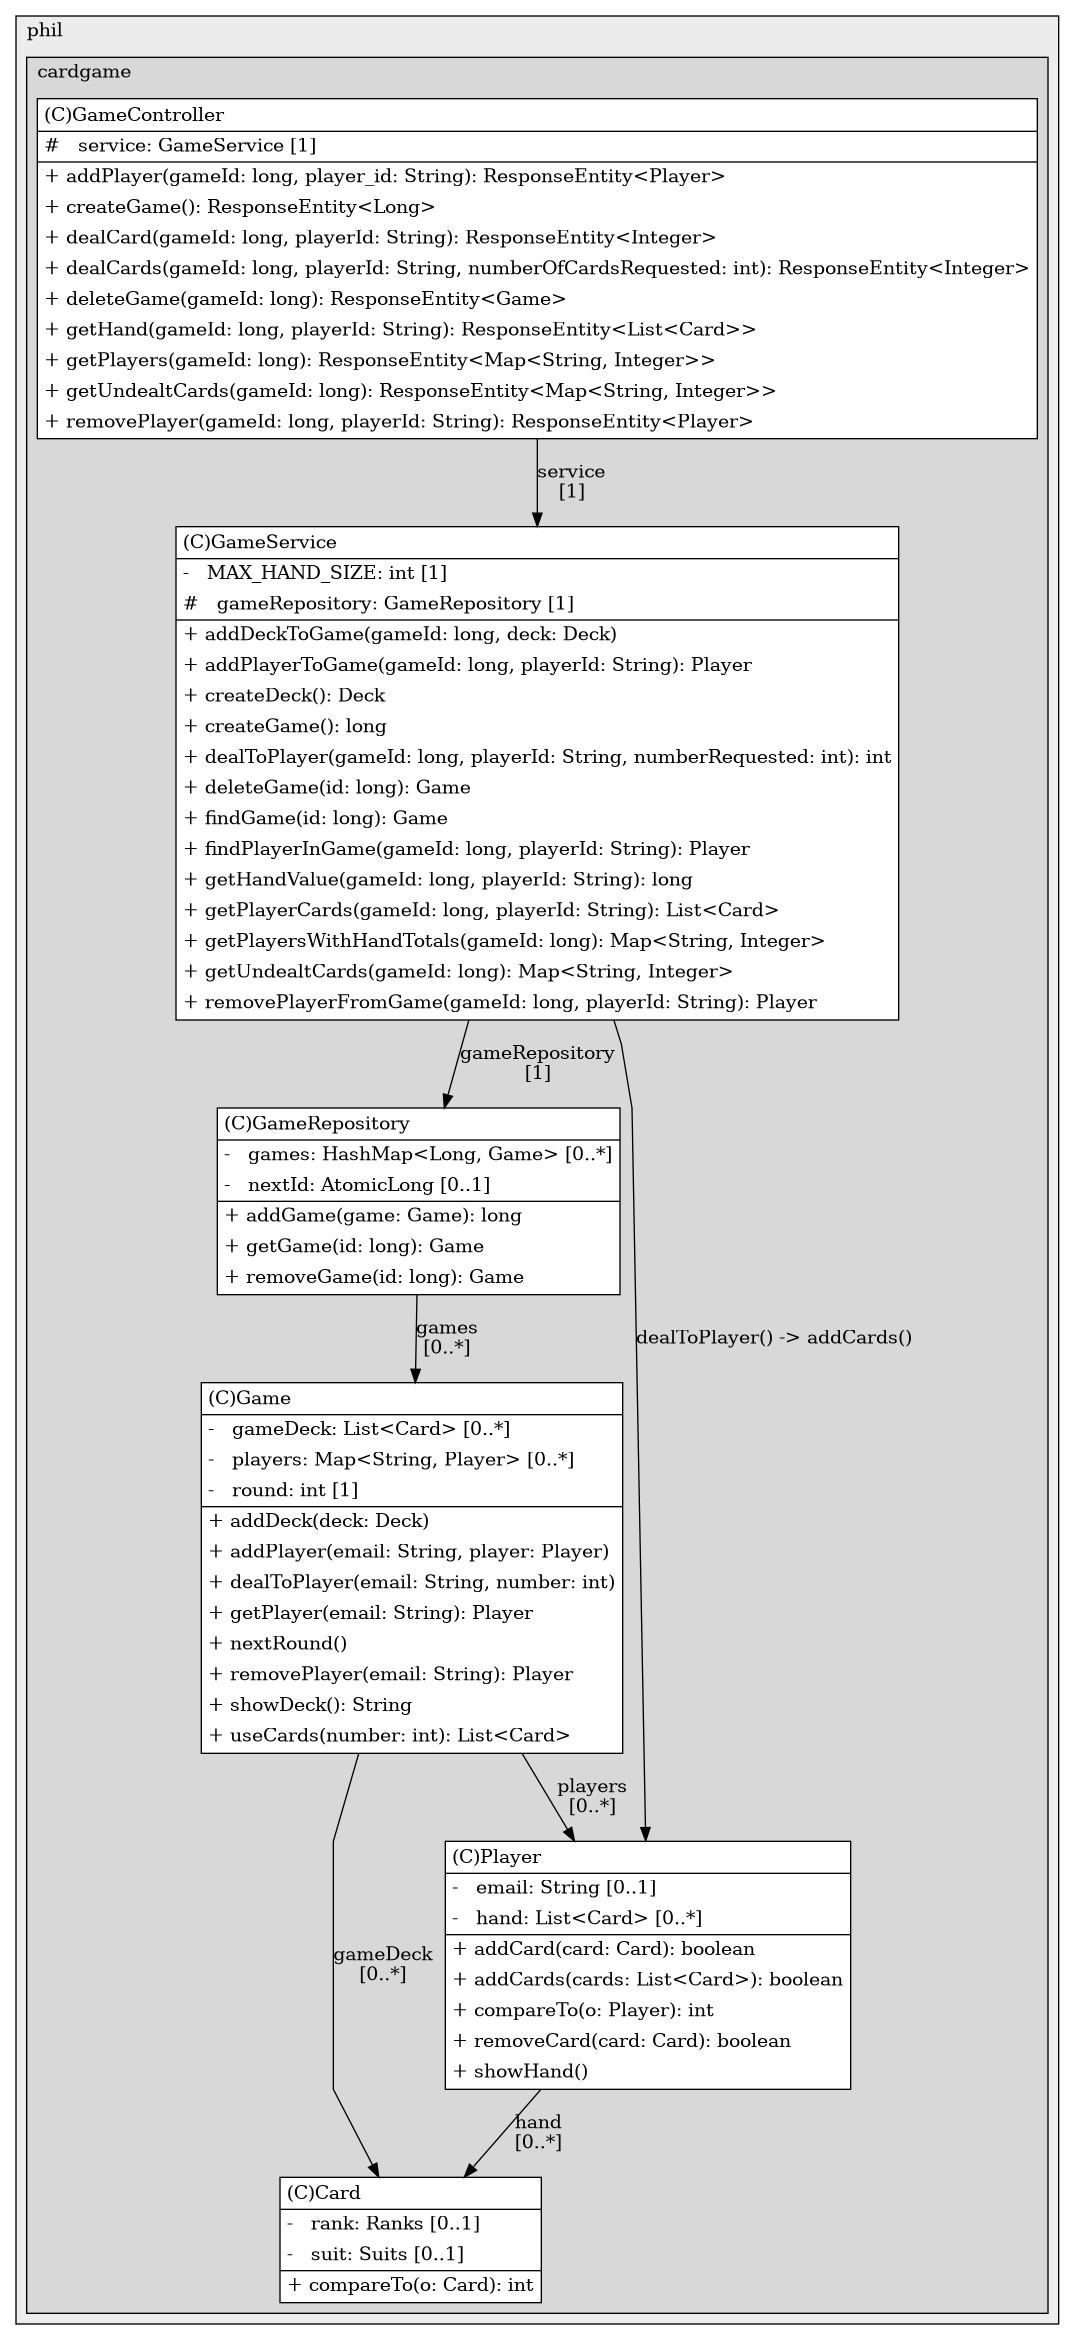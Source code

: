 @startuml

/' diagram meta data start
config=StructureConfiguration;
{
  "projectClassification": {
    "searchMode": "OpenProject", // OpenProject, AllProjects
    "includedProjects": "",
    "pathEndKeywords": "*.impl",
    "isClientPath": "",
    "isClientName": "",
    "isTestPath": "",
    "isTestName": "",
    "isMappingPath": "",
    "isMappingName": "",
    "isDataAccessPath": "",
    "isDataAccessName": "",
    "isDataStructurePath": "",
    "isDataStructureName": "",
    "isInterfaceStructuresPath": "",
    "isInterfaceStructuresName": "",
    "isEntryPointPath": "",
    "isEntryPointName": "",
    "treatFinalFieldsAsMandatory": false
  },
  "graphRestriction": {
    "classPackageExcludeFilter": "",
    "classPackageIncludeFilter": "",
    "classNameExcludeFilter": "",
    "classNameIncludeFilter": "",
    "methodNameExcludeFilter": "",
    "methodNameIncludeFilter": "",
    "removeByInheritance": "", // inheritance/annotation based filtering is done in a second step
    "removeByAnnotation": "",
    "removeByClassPackage": "", // cleanup the graph after inheritance/annotation based filtering is done
    "removeByClassName": "",
    "cutMappings": false,
    "cutEnum": true,
    "cutTests": true,
    "cutClient": true,
    "cutDataAccess": false,
    "cutInterfaceStructures": false,
    "cutDataStructures": false,
    "cutGetterAndSetter": true,
    "cutConstructors": true
  },
  "graphTraversal": {
    "forwardDepth": 6,
    "backwardDepth": 6,
    "classPackageExcludeFilter": "",
    "classPackageIncludeFilter": "",
    "classNameExcludeFilter": "",
    "classNameIncludeFilter": "",
    "methodNameExcludeFilter": "",
    "methodNameIncludeFilter": "",
    "hideMappings": false,
    "hideDataStructures": false,
    "hidePrivateMethods": true,
    "hideInterfaceCalls": true, // indirection: implementation -> interface (is hidden) -> implementation
    "onlyShowApplicationEntryPoints": false, // root node is included
    "useMethodCallsForStructureDiagram": "ForwardOnly" // ForwardOnly, BothDirections, No
  },
  "details": {
    "aggregation": "GroupByClass", // ByClass, GroupByClass, None
    "showClassGenericTypes": true,
    "showMethods": true,
    "showMethodParameterNames": true,
    "showMethodParameterTypes": true,
    "showMethodReturnType": true,
    "showPackageLevels": 2,
    "showDetailedClassStructure": true
  },
  "rootClass": "com.phil.cardgame.controller.GameController",
  "extensionCallbackMethod": "" // qualified.class.name#methodName - signature: public static String method(String)
}
diagram meta data end '/



digraph g {
    rankdir="TB"
    splines=polyline
    

'nodes 
subgraph cluster_3439899 { 
   	label=phil
	labeljust=l
	fillcolor="#ececec"
	style=filled
   
   subgraph cluster_1042137717 { 
   	label=cardgame
	labeljust=l
	fillcolor="#d8d8d8"
	style=filled
   
   Card1888451203[
	label=<<TABLE BORDER="1" CELLBORDER="0" CELLPADDING="4" CELLSPACING="0">
<TR><TD ALIGN="LEFT" >(C)Card</TD></TR>
<HR/>
<TR><TD ALIGN="LEFT" >-   rank: Ranks [0..1]</TD></TR>
<TR><TD ALIGN="LEFT" >-   suit: Suits [0..1]</TD></TR>
<HR/>
<TR><TD ALIGN="LEFT" >+ compareTo(o: Card): int</TD></TR>
</TABLE>>
	style=filled
	margin=0
	shape=plaintext
	fillcolor="#FFFFFF"
];

Game1888451203[
	label=<<TABLE BORDER="1" CELLBORDER="0" CELLPADDING="4" CELLSPACING="0">
<TR><TD ALIGN="LEFT" >(C)Game</TD></TR>
<HR/>
<TR><TD ALIGN="LEFT" >-   gameDeck: List&lt;Card&gt; [0..*]</TD></TR>
<TR><TD ALIGN="LEFT" >-   players: Map&lt;String, Player&gt; [0..*]</TD></TR>
<TR><TD ALIGN="LEFT" >-   round: int [1]</TD></TR>
<HR/>
<TR><TD ALIGN="LEFT" >+ addDeck(deck: Deck)</TD></TR>
<TR><TD ALIGN="LEFT" >+ addPlayer(email: String, player: Player)</TD></TR>
<TR><TD ALIGN="LEFT" >+ dealToPlayer(email: String, number: int)</TD></TR>
<TR><TD ALIGN="LEFT" >+ getPlayer(email: String): Player</TD></TR>
<TR><TD ALIGN="LEFT" >+ nextRound()</TD></TR>
<TR><TD ALIGN="LEFT" >+ removePlayer(email: String): Player</TD></TR>
<TR><TD ALIGN="LEFT" >+ showDeck(): String</TD></TR>
<TR><TD ALIGN="LEFT" >+ useCards(number: int): List&lt;Card&gt;</TD></TR>
</TABLE>>
	style=filled
	margin=0
	shape=plaintext
	fillcolor="#FFFFFF"
];

GameController1301179522[
	label=<<TABLE BORDER="1" CELLBORDER="0" CELLPADDING="4" CELLSPACING="0">
<TR><TD ALIGN="LEFT" >(C)GameController</TD></TR>
<HR/>
<TR><TD ALIGN="LEFT" >#   service: GameService [1]</TD></TR>
<HR/>
<TR><TD ALIGN="LEFT" >+ addPlayer(gameId: long, player_id: String): ResponseEntity&lt;Player&gt;</TD></TR>
<TR><TD ALIGN="LEFT" >+ createGame(): ResponseEntity&lt;Long&gt;</TD></TR>
<TR><TD ALIGN="LEFT" >+ dealCard(gameId: long, playerId: String): ResponseEntity&lt;Integer&gt;</TD></TR>
<TR><TD ALIGN="LEFT" >+ dealCards(gameId: long, playerId: String, numberOfCardsRequested: int): ResponseEntity&lt;Integer&gt;</TD></TR>
<TR><TD ALIGN="LEFT" >+ deleteGame(gameId: long): ResponseEntity&lt;Game&gt;</TD></TR>
<TR><TD ALIGN="LEFT" >+ getHand(gameId: long, playerId: String): ResponseEntity&lt;List&lt;Card&gt;&gt;</TD></TR>
<TR><TD ALIGN="LEFT" >+ getPlayers(gameId: long): ResponseEntity&lt;Map&lt;String, Integer&gt;&gt;</TD></TR>
<TR><TD ALIGN="LEFT" >+ getUndealtCards(gameId: long): ResponseEntity&lt;Map&lt;String, Integer&gt;&gt;</TD></TR>
<TR><TD ALIGN="LEFT" >+ removePlayer(gameId: long, playerId: String): ResponseEntity&lt;Player&gt;</TD></TR>
</TABLE>>
	style=filled
	margin=0
	shape=plaintext
	fillcolor="#FFFFFF"
];

GameRepository1680415696[
	label=<<TABLE BORDER="1" CELLBORDER="0" CELLPADDING="4" CELLSPACING="0">
<TR><TD ALIGN="LEFT" >(C)GameRepository</TD></TR>
<HR/>
<TR><TD ALIGN="LEFT" >-   games: HashMap&lt;Long, Game&gt; [0..*]</TD></TR>
<TR><TD ALIGN="LEFT" >-   nextId: AtomicLong [0..1]</TD></TR>
<HR/>
<TR><TD ALIGN="LEFT" >+ addGame(game: Game): long</TD></TR>
<TR><TD ALIGN="LEFT" >+ getGame(id: long): Game</TD></TR>
<TR><TD ALIGN="LEFT" >+ removeGame(id: long): Game</TD></TR>
</TABLE>>
	style=filled
	margin=0
	shape=plaintext
	fillcolor="#FFFFFF"
];

GameService1212360817[
	label=<<TABLE BORDER="1" CELLBORDER="0" CELLPADDING="4" CELLSPACING="0">
<TR><TD ALIGN="LEFT" >(C)GameService</TD></TR>
<HR/>
<TR><TD ALIGN="LEFT" >-   MAX_HAND_SIZE: int [1]</TD></TR>
<TR><TD ALIGN="LEFT" >#   gameRepository: GameRepository [1]</TD></TR>
<HR/>
<TR><TD ALIGN="LEFT" >+ addDeckToGame(gameId: long, deck: Deck)</TD></TR>
<TR><TD ALIGN="LEFT" >+ addPlayerToGame(gameId: long, playerId: String): Player</TD></TR>
<TR><TD ALIGN="LEFT" >+ createDeck(): Deck</TD></TR>
<TR><TD ALIGN="LEFT" >+ createGame(): long</TD></TR>
<TR><TD ALIGN="LEFT" >+ dealToPlayer(gameId: long, playerId: String, numberRequested: int): int</TD></TR>
<TR><TD ALIGN="LEFT" >+ deleteGame(id: long): Game</TD></TR>
<TR><TD ALIGN="LEFT" >+ findGame(id: long): Game</TD></TR>
<TR><TD ALIGN="LEFT" >+ findPlayerInGame(gameId: long, playerId: String): Player</TD></TR>
<TR><TD ALIGN="LEFT" >+ getHandValue(gameId: long, playerId: String): long</TD></TR>
<TR><TD ALIGN="LEFT" >+ getPlayerCards(gameId: long, playerId: String): List&lt;Card&gt;</TD></TR>
<TR><TD ALIGN="LEFT" >+ getPlayersWithHandTotals(gameId: long): Map&lt;String, Integer&gt;</TD></TR>
<TR><TD ALIGN="LEFT" >+ getUndealtCards(gameId: long): Map&lt;String, Integer&gt;</TD></TR>
<TR><TD ALIGN="LEFT" >+ removePlayerFromGame(gameId: long, playerId: String): Player</TD></TR>
</TABLE>>
	style=filled
	margin=0
	shape=plaintext
	fillcolor="#FFFFFF"
];

Player1888451203[
	label=<<TABLE BORDER="1" CELLBORDER="0" CELLPADDING="4" CELLSPACING="0">
<TR><TD ALIGN="LEFT" >(C)Player</TD></TR>
<HR/>
<TR><TD ALIGN="LEFT" >-   email: String [0..1]</TD></TR>
<TR><TD ALIGN="LEFT" >-   hand: List&lt;Card&gt; [0..*]</TD></TR>
<HR/>
<TR><TD ALIGN="LEFT" >+ addCard(card: Card): boolean</TD></TR>
<TR><TD ALIGN="LEFT" >+ addCards(cards: List&lt;Card&gt;): boolean</TD></TR>
<TR><TD ALIGN="LEFT" >+ compareTo(o: Player): int</TD></TR>
<TR><TD ALIGN="LEFT" >+ removeCard(card: Card): boolean</TD></TR>
<TR><TD ALIGN="LEFT" >+ showHand()</TD></TR>
</TABLE>>
	style=filled
	margin=0
	shape=plaintext
	fillcolor="#FFFFFF"
];
} 
} 

'edges    
Game1888451203 -> Card1888451203[label="gameDeck
[0..*]"];
Game1888451203 -> Player1888451203[label="players
[0..*]"];
GameController1301179522 -> GameService1212360817[label="service
[1]"];
GameRepository1680415696 -> Game1888451203[label="games
[0..*]"];
GameService1212360817 -> GameRepository1680415696[label="gameRepository
[1]"];
GameService1212360817 -> Player1888451203[label="dealToPlayer() -> addCards()"];
Player1888451203 -> Card1888451203[label="hand
[0..*]"];
    
}
@enduml